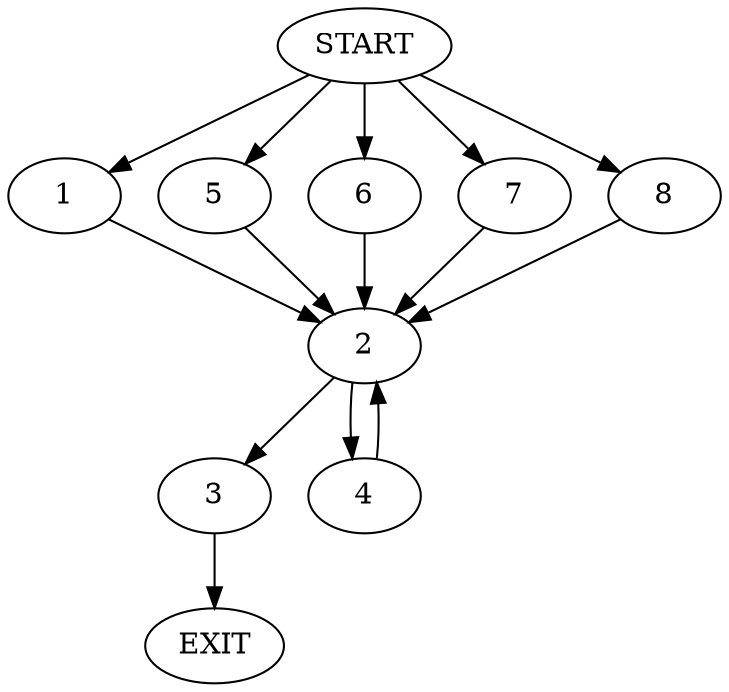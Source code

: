digraph {
0 [label="START"]
9 [label="EXIT"]
0 -> 1
1 -> 2
2 -> 3
2 -> 4
3 -> 9
4 -> 2
0 -> 5
5 -> 2
0 -> 6
6 -> 2
0 -> 7
7 -> 2
0 -> 8
8 -> 2
}
